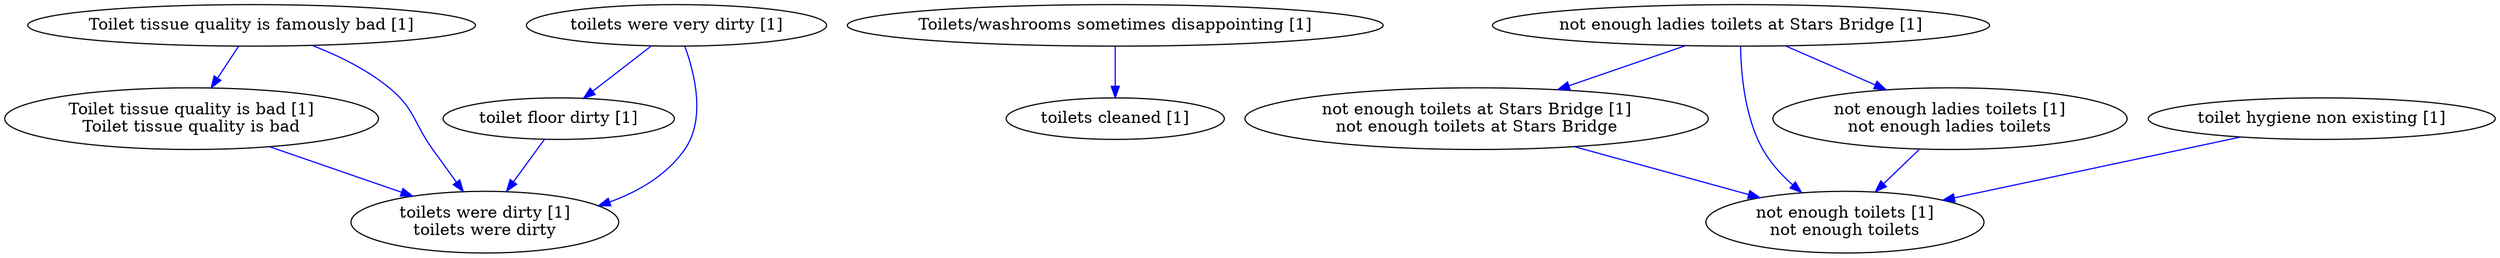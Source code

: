 digraph collapsedGraph {
"Toilet tissue quality is famously bad [1]""Toilet tissue quality is bad [1]\nToilet tissue quality is bad""Toilets/washrooms sometimes disappointing [1]""not enough ladies toilets at Stars Bridge [1]""not enough toilets at Stars Bridge [1]\nnot enough toilets at Stars Bridge""not enough toilets [1]\nnot enough toilets""not enough ladies toilets [1]\nnot enough ladies toilets""toilet floor dirty [1]""toilet hygiene non existing [1]""toilets cleaned [1]""toilets were very dirty [1]""toilets were dirty [1]\ntoilets were dirty""toilet floor dirty [1]" -> "toilets were dirty [1]\ntoilets were dirty" [color=blue]
"Toilet tissue quality is famously bad [1]" -> "toilets were dirty [1]\ntoilets were dirty" [color=blue]
"toilets were very dirty [1]" -> "toilet floor dirty [1]" [color=blue]
"Toilets/washrooms sometimes disappointing [1]" -> "toilets cleaned [1]" [color=blue]
"Toilet tissue quality is bad [1]\nToilet tissue quality is bad" -> "toilets were dirty [1]\ntoilets were dirty" [color=blue]
"toilet hygiene non existing [1]" -> "not enough toilets [1]\nnot enough toilets" [color=blue]
"Toilet tissue quality is famously bad [1]" -> "Toilet tissue quality is bad [1]\nToilet tissue quality is bad" [color=blue]
"not enough ladies toilets at Stars Bridge [1]" -> "not enough toilets at Stars Bridge [1]\nnot enough toilets at Stars Bridge" [color=blue]
"not enough toilets at Stars Bridge [1]\nnot enough toilets at Stars Bridge" -> "not enough toilets [1]\nnot enough toilets" [color=blue]
"not enough ladies toilets at Stars Bridge [1]" -> "not enough ladies toilets [1]\nnot enough ladies toilets" [color=blue]
"not enough ladies toilets [1]\nnot enough ladies toilets" -> "not enough toilets [1]\nnot enough toilets" [color=blue]
"not enough ladies toilets at Stars Bridge [1]" -> "not enough toilets [1]\nnot enough toilets" [color=blue]
"toilets were very dirty [1]" -> "toilets were dirty [1]\ntoilets were dirty" [color=blue]
}
